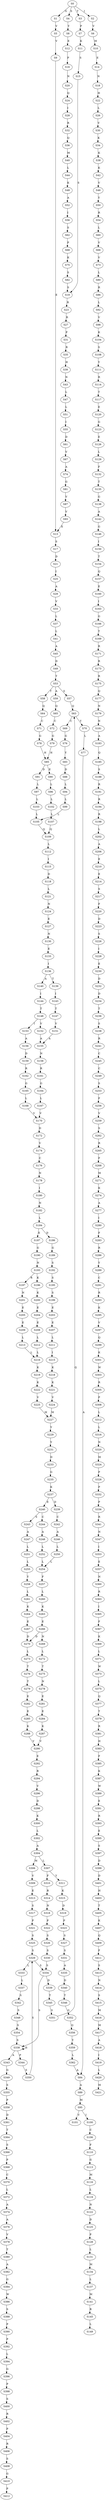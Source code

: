 strict digraph  {
	S0 -> S1 [ label = G ];
	S0 -> S2 [ label = I ];
	S0 -> S3 [ label = T ];
	S0 -> S4 [ label = S ];
	S1 -> S5 [ label = V ];
	S2 -> S6 [ label = V ];
	S3 -> S7 [ label = P ];
	S4 -> S8 [ label = Y ];
	S5 -> S9 [ label = V ];
	S6 -> S10 [ label = M ];
	S7 -> S11 [ label = K ];
	S8 -> S12 [ label = E ];
	S9 -> S13 [ label = E ];
	S10 -> S14 [ label = E ];
	S11 -> S15 [ label = S ];
	S12 -> S16 [ label = P ];
	S13 -> S17 [ label = S ];
	S14 -> S18 [ label = N ];
	S15 -> S19 [ label = S ];
	S16 -> S20 [ label = N ];
	S17 -> S21 [ label = D ];
	S18 -> S22 [ label = H ];
	S19 -> S23 [ label = R ];
	S20 -> S24 [ label = Q ];
	S21 -> S25 [ label = I ];
	S22 -> S26 [ label = L ];
	S23 -> S27 [ label = R ];
	S24 -> S28 [ label = I ];
	S25 -> S29 [ label = A ];
	S26 -> S30 [ label = V ];
	S27 -> S31 [ label = P ];
	S28 -> S32 [ label = R ];
	S29 -> S33 [ label = V ];
	S30 -> S34 [ label = K ];
	S31 -> S35 [ label = R ];
	S32 -> S36 [ label = Q ];
	S33 -> S37 [ label = L ];
	S34 -> S38 [ label = K ];
	S35 -> S39 [ label = H ];
	S36 -> S40 [ label = M ];
	S37 -> S41 [ label = L ];
	S38 -> S42 [ label = K ];
	S39 -> S43 [ label = N ];
	S40 -> S44 [ label = L ];
	S41 -> S45 [ label = A ];
	S42 -> S46 [ label = V ];
	S43 -> S47 [ label = L ];
	S44 -> S48 [ label = K ];
	S45 -> S49 [ label = D ];
	S46 -> S50 [ label = Y ];
	S47 -> S51 [ label = L ];
	S48 -> S52 [ label = A ];
	S49 -> S53 [ label = T ];
	S50 -> S54 [ label = R ];
	S51 -> S55 [ label = I ];
	S52 -> S56 [ label = I ];
	S53 -> S57 [ label = S ];
	S53 -> S58 [ label = T ];
	S53 -> S59 [ label = A ];
	S54 -> S60 [ label = L ];
	S55 -> S61 [ label = D ];
	S56 -> S62 [ label = S ];
	S57 -> S63 [ label = Q ];
	S58 -> S64 [ label = Q ];
	S59 -> S65 [ label = Q ];
	S60 -> S66 [ label = V ];
	S61 -> S67 [ label = V ];
	S62 -> S68 [ label = P ];
	S63 -> S69 [ label = C ];
	S63 -> S70 [ label = Y ];
	S64 -> S71 [ label = C ];
	S65 -> S72 [ label = C ];
	S66 -> S73 [ label = V ];
	S67 -> S74 [ label = A ];
	S68 -> S75 [ label = K ];
	S69 -> S76 [ label = G ];
	S70 -> S77 [ label = L ];
	S71 -> S78 [ label = G ];
	S72 -> S79 [ label = G ];
	S73 -> S80 [ label = L ];
	S74 -> S81 [ label = G ];
	S75 -> S82 [ label = S ];
	S76 -> S83 [ label = Y ];
	S77 -> S84 [ label = A ];
	S78 -> S85 [ label = H ];
	S79 -> S85 [ label = H ];
	S80 -> S86 [ label = R ];
	S81 -> S87 [ label = V ];
	S82 -> S19 [ label = S ];
	S83 -> S88 [ label = D ];
	S84 -> S89 [ label = A ];
	S85 -> S90 [ label = E ];
	S85 -> S91 [ label = D ];
	S86 -> S92 [ label = L ];
	S87 -> S93 [ label = V ];
	S88 -> S94 [ label = L ];
	S89 -> S95 [ label = M ];
	S90 -> S96 [ label = L ];
	S91 -> S97 [ label = L ];
	S92 -> S98 [ label = V ];
	S93 -> S13 [ label = E ];
	S94 -> S99 [ label = L ];
	S95 -> S100 [ label = I ];
	S95 -> S101 [ label = V ];
	S96 -> S102 [ label = L ];
	S97 -> S103 [ label = L ];
	S98 -> S104 [ label = K ];
	S99 -> S105 [ label = L ];
	S100 -> S106 [ label = C ];
	S102 -> S107 [ label = L ];
	S103 -> S105 [ label = L ];
	S104 -> S108 [ label = S ];
	S105 -> S109 [ label = Q ];
	S106 -> S110 [ label = F ];
	S107 -> S109 [ label = Q ];
	S108 -> S111 [ label = Y ];
	S109 -> S112 [ label = L ];
	S110 -> S113 [ label = G ];
	S111 -> S114 [ label = R ];
	S112 -> S115 [ label = I ];
	S113 -> S116 [ label = M ];
	S114 -> S117 [ label = T ];
	S115 -> S118 [ label = D ];
	S116 -> S119 [ label = L ];
	S117 -> S120 [ label = E ];
	S118 -> S121 [ label = L ];
	S119 -> S122 [ label = N ];
	S120 -> S123 [ label = G ];
	S121 -> S124 [ label = N ];
	S122 -> S125 [ label = D ];
	S123 -> S126 [ label = E ];
	S124 -> S127 [ label = E ];
	S125 -> S128 [ label = P ];
	S126 -> S129 [ label = L ];
	S127 -> S130 [ label = N ];
	S128 -> S131 [ label = L ];
	S129 -> S132 [ label = F ];
	S130 -> S133 [ label = E ];
	S131 -> S134 [ label = M ];
	S132 -> S135 [ label = T ];
	S133 -> S136 [ label = I ];
	S134 -> S137 [ label = L ];
	S135 -> S138 [ label = G ];
	S136 -> S139 [ label = T ];
	S136 -> S140 [ label = A ];
	S137 -> S141 [ label = M ];
	S138 -> S142 [ label = A ];
	S139 -> S143 [ label = I ];
	S140 -> S144 [ label = I ];
	S141 -> S145 [ label = R ];
	S142 -> S146 [ label = G ];
	S143 -> S147 [ label = T ];
	S144 -> S148 [ label = T ];
	S145 -> S149 [ label = L ];
	S146 -> S150 [ label = I ];
	S147 -> S151 [ label = V ];
	S148 -> S152 [ label = V ];
	S148 -> S153 [ label = I ];
	S150 -> S154 [ label = T ];
	S151 -> S155 [ label = A ];
	S152 -> S155 [ label = A ];
	S153 -> S156 [ label = A ];
	S154 -> S157 [ label = Q ];
	S155 -> S158 [ label = N ];
	S156 -> S159 [ label = D ];
	S157 -> S160 [ label = E ];
	S158 -> S161 [ label = R ];
	S159 -> S162 [ label = R ];
	S160 -> S163 [ label = I ];
	S161 -> S164 [ label = G ];
	S162 -> S165 [ label = G ];
	S163 -> S166 [ label = G ];
	S164 -> S167 [ label = L ];
	S165 -> S168 [ label = L ];
	S166 -> S169 [ label = T ];
	S167 -> S170 [ label = V ];
	S168 -> S170 [ label = V ];
	S169 -> S171 [ label = R ];
	S170 -> S172 [ label = D ];
	S171 -> S173 [ label = R ];
	S172 -> S174 [ label = V ];
	S173 -> S175 [ label = R ];
	S174 -> S176 [ label = C ];
	S175 -> S177 [ label = Q ];
	S176 -> S178 [ label = N ];
	S177 -> S179 [ label = N ];
	S178 -> S180 [ label = I ];
	S179 -> S181 [ label = N ];
	S180 -> S182 [ label = N ];
	S181 -> S183 [ label = A ];
	S182 -> S184 [ label = L ];
	S183 -> S185 [ label = Q ];
	S184 -> S186 [ label = D ];
	S184 -> S187 [ label = E ];
	S185 -> S188 [ label = S ];
	S186 -> S189 [ label = G ];
	S187 -> S190 [ label = G ];
	S188 -> S191 [ label = R ];
	S189 -> S192 [ label = S ];
	S190 -> S193 [ label = N ];
	S191 -> S194 [ label = R ];
	S192 -> S195 [ label = S ];
	S193 -> S196 [ label = K ];
	S193 -> S197 [ label = R ];
	S194 -> S198 [ label = R ];
	S195 -> S199 [ label = S ];
	S196 -> S200 [ label = K ];
	S197 -> S201 [ label = N ];
	S198 -> S202 [ label = L ];
	S199 -> S203 [ label = E ];
	S200 -> S204 [ label = E ];
	S201 -> S205 [ label = E ];
	S202 -> S206 [ label = A ];
	S203 -> S207 [ label = E ];
	S204 -> S208 [ label = E ];
	S205 -> S209 [ label = E ];
	S206 -> S210 [ label = E ];
	S207 -> S211 [ label = L ];
	S208 -> S212 [ label = L ];
	S209 -> S213 [ label = L ];
	S210 -> S214 [ label = E ];
	S211 -> S215 [ label = I ];
	S212 -> S216 [ label = L ];
	S213 -> S216 [ label = L ];
	S214 -> S217 [ label = S ];
	S215 -> S218 [ label = K ];
	S216 -> S219 [ label = K ];
	S217 -> S220 [ label = F ];
	S218 -> S221 [ label = K ];
	S219 -> S222 [ label = K ];
	S220 -> S223 [ label = D ];
	S221 -> S224 [ label = V ];
	S222 -> S225 [ label = V ];
	S223 -> S226 [ label = S ];
	S224 -> S227 [ label = M ];
	S225 -> S227 [ label = M ];
	S226 -> S228 [ label = I ];
	S227 -> S229 [ label = Y ];
	S228 -> S230 [ label = E ];
	S229 -> S231 [ label = Y ];
	S230 -> S232 [ label = D ];
	S231 -> S233 [ label = D ];
	S232 -> S234 [ label = D ];
	S233 -> S235 [ label = G ];
	S234 -> S236 [ label = T ];
	S235 -> S237 [ label = K ];
	S236 -> S238 [ label = S ];
	S237 -> S239 [ label = D ];
	S237 -> S240 [ label = E ];
	S238 -> S241 [ label = R ];
	S239 -> S242 [ label = C ];
	S240 -> S243 [ label = S ];
	S240 -> S244 [ label = C ];
	S241 -> S245 [ label = C ];
	S242 -> S246 [ label = A ];
	S243 -> S247 [ label = A ];
	S244 -> S248 [ label = A ];
	S245 -> S249 [ label = C ];
	S246 -> S250 [ label = L ];
	S247 -> S251 [ label = L ];
	S248 -> S252 [ label = L ];
	S249 -> S253 [ label = S ];
	S250 -> S254 [ label = L ];
	S251 -> S255 [ label = L ];
	S252 -> S254 [ label = L ];
	S253 -> S256 [ label = F ];
	S254 -> S257 [ label = F ];
	S255 -> S258 [ label = Y ];
	S256 -> S259 [ label = V ];
	S257 -> S260 [ label = L ];
	S258 -> S261 [ label = L ];
	S259 -> S262 [ label = S ];
	S260 -> S263 [ label = K ];
	S261 -> S264 [ label = K ];
	S262 -> S265 [ label = R ];
	S263 -> S266 [ label = E ];
	S264 -> S267 [ label = E ];
	S265 -> S268 [ label = F ];
	S266 -> S269 [ label = N ];
	S266 -> S270 [ label = D ];
	S267 -> S270 [ label = D ];
	S268 -> S271 [ label = M ];
	S269 -> S272 [ label = L ];
	S270 -> S273 [ label = L ];
	S271 -> S274 [ label = K ];
	S272 -> S275 [ label = T ];
	S273 -> S276 [ label = T ];
	S274 -> S277 [ label = A ];
	S275 -> S278 [ label = N ];
	S276 -> S279 [ label = T ];
	S277 -> S280 [ label = I ];
	S278 -> S281 [ label = E ];
	S279 -> S282 [ label = E ];
	S280 -> S283 [ label = F ];
	S281 -> S284 [ label = E ];
	S282 -> S285 [ label = E ];
	S283 -> S286 [ label = R ];
	S284 -> S287 [ label = K ];
	S285 -> S288 [ label = K ];
	S286 -> S289 [ label = Y ];
	S287 -> S290 [ label = V ];
	S288 -> S290 [ label = V ];
	S289 -> S291 [ label = C ];
	S290 -> S292 [ label = E ];
	S291 -> S293 [ label = R ];
	S292 -> S294 [ label = R ];
	S293 -> S295 [ label = K ];
	S294 -> S296 [ label = V ];
	S295 -> S297 [ label = V ];
	S296 -> S298 [ label = D ];
	S297 -> S299 [ label = Q ];
	S298 -> S300 [ label = K ];
	S299 -> S301 [ label = K ];
	S300 -> S302 [ label = L ];
	S301 -> S303 [ label = W ];
	S302 -> S304 [ label = A ];
	S303 -> S305 [ label = R ];
	S304 -> S306 [ label = M ];
	S304 -> S307 [ label = L ];
	S305 -> S308 [ label = P ];
	S306 -> S309 [ label = V ];
	S307 -> S310 [ label = F ];
	S307 -> S311 [ label = Y ];
	S308 -> S312 [ label = L ];
	S309 -> S313 [ label = E ];
	S310 -> S314 [ label = R ];
	S311 -> S315 [ label = K ];
	S312 -> S316 [ label = L ];
	S313 -> S317 [ label = S ];
	S314 -> S318 [ label = N ];
	S315 -> S319 [ label = D ];
	S316 -> S320 [ label = N ];
	S317 -> S321 [ label = P ];
	S318 -> S322 [ label = P ];
	S319 -> S323 [ label = P ];
	S320 -> S324 [ label = M ];
	S321 -> S325 [ label = S ];
	S322 -> S326 [ label = S ];
	S323 -> S327 [ label = S ];
	S324 -> S328 [ label = P ];
	S325 -> S329 [ label = S ];
	S326 -> S330 [ label = S ];
	S327 -> S331 [ label = S ];
	S328 -> S332 [ label = P ];
	S329 -> S333 [ label = L ];
	S329 -> S334 [ label = S ];
	S330 -> S334 [ label = S ];
	S331 -> S335 [ label = A ];
	S332 -> S336 [ label = P ];
	S333 -> S337 [ label = L ];
	S334 -> S338 [ label = S ];
	S334 -> S339 [ label = D ];
	S335 -> S340 [ label = D ];
	S336 -> S341 [ label = R ];
	S337 -> S342 [ label = S ];
	S338 -> S343 [ label = A ];
	S338 -> S344 [ label = P ];
	S338 -> S338 [ label = S ];
	S339 -> S345 [ label = T ];
	S340 -> S346 [ label = T ];
	S341 -> S347 [ label = N ];
	S342 -> S348 [ label = S ];
	S343 -> S349 [ label = G ];
	S344 -> S350 [ label = S ];
	S345 -> S351 [ label = S ];
	S346 -> S352 [ label = G ];
	S347 -> S353 [ label = I ];
	S348 -> S354 [ label = S ];
	S349 -> S355 [ label = S ];
	S350 -> S329 [ label = S ];
	S351 -> S63 [ label = Q ];
	S352 -> S356 [ label = Q ];
	S353 -> S357 [ label = E ];
	S354 -> S338 [ label = S ];
	S355 -> S358 [ label = P ];
	S356 -> S359 [ label = Y ];
	S357 -> S360 [ label = N ];
	S358 -> S361 [ label = D ];
	S359 -> S362 [ label = L ];
	S360 -> S363 [ label = R ];
	S361 -> S364 [ label = T ];
	S362 -> S84 [ label = A ];
	S363 -> S365 [ label = I ];
	S364 -> S366 [ label = S ];
	S365 -> S367 [ label = F ];
	S366 -> S368 [ label = P ];
	S367 -> S369 [ label = K ];
	S368 -> S370 [ label = C ];
	S369 -> S371 [ label = L ];
	S370 -> S372 [ label = L ];
	S371 -> S373 [ label = W ];
	S372 -> S374 [ label = A ];
	S373 -> S375 [ label = L ];
	S374 -> S376 [ label = A ];
	S375 -> S377 [ label = Q ];
	S376 -> S378 [ label = V ];
	S377 -> S379 [ label = T ];
	S378 -> S380 [ label = T ];
	S379 -> S381 [ label = R ];
	S380 -> S382 [ label = A ];
	S381 -> S383 [ label = H ];
	S382 -> S384 [ label = G ];
	S383 -> S385 [ label = F ];
	S384 -> S386 [ label = W ];
	S385 -> S387 [ label = K ];
	S386 -> S388 [ label = S ];
	S387 -> S389 [ label = W ];
	S388 -> S390 [ label = P ];
	S389 -> S391 [ label = E ];
	S390 -> S392 [ label = P ];
	S391 -> S393 [ label = R ];
	S392 -> S394 [ label = L ];
	S393 -> S395 [ label = E ];
	S394 -> S396 [ label = G ];
	S395 -> S397 [ label = S ];
	S396 -> S398 [ label = P ];
	S397 -> S399 [ label = D ];
	S398 -> S400 [ label = S ];
	S399 -> S401 [ label = D ];
	S400 -> S402 [ label = R ];
	S401 -> S403 [ label = H ];
	S402 -> S404 [ label = P ];
	S403 -> S405 [ label = T ];
	S404 -> S406 [ label = R ];
	S405 -> S407 [ label = K ];
	S406 -> S408 [ label = S ];
	S407 -> S409 [ label = Q ];
	S408 -> S410 [ label = G ];
	S409 -> S411 [ label = F ];
	S410 -> S412 [ label = P ];
	S411 -> S413 [ label = S ];
	S413 -> S414 [ label = N ];
	S414 -> S415 [ label = S ];
	S415 -> S416 [ label = M ];
	S416 -> S417 [ label = M ];
	S417 -> S418 [ label = A ];
	S418 -> S419 [ label = I ];
	S419 -> S420 [ label = L ];
	S420 -> S421 [ label = M ];
}
